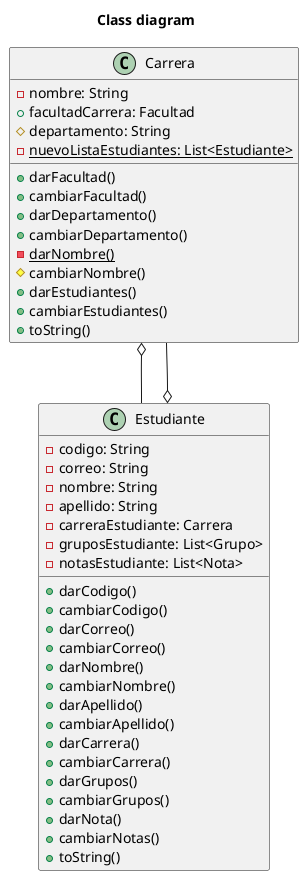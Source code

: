 @startuml
title Class diagram
class Carrera{
	-nombre: String
	+facultadCarrera: Facultad
	#departamento: String
	-{static}nuevoListaEstudiantes: List<Estudiante>
	+darFacultad()
	+cambiarFacultad()
	+darDepartamento()
	+cambiarDepartamento()
	-{static}darNombre()
	#cambiarNombre()
	+darEstudiantes()
	+cambiarEstudiantes()
	+toString()
}
class Estudiante{
	-codigo: String
	-correo: String
	-nombre: String
	-apellido: String
	-carreraEstudiante: Carrera
	-gruposEstudiante: List<Grupo>
	-notasEstudiante: List<Nota>
	+darCodigo()
	+cambiarCodigo()
	+darCorreo()
	+cambiarCorreo()
	+darNombre()
	+cambiarNombre()
	+darApellido()
	+cambiarApellido()
	+darCarrera()
	+cambiarCarrera()
	+darGrupos()
	+cambiarGrupos()
	+darNota()
	+cambiarNotas()
	+toString()
}
Carrera o-- Estudiante
Estudiante o-- Carrera
@enduml
